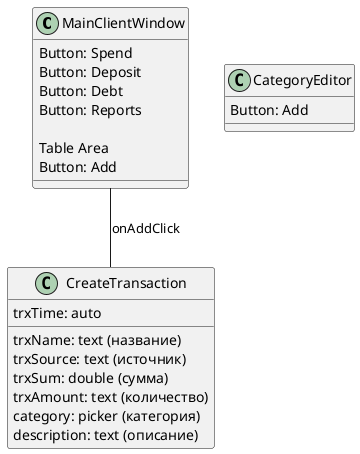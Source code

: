 @startuml

class MainClientWindow {
	Button: Spend
	Button: Deposit
	Button: Debt
	Button: Reports

	Table Area
	Button: Add
}

class CreateTransaction {
	trxTime: auto
	trxName: text (название)
	trxSource: text (источник)
	trxSum: double (сумма)
	trxAmount: text (количество)
	category: picker (категория)
	description: text (описание)
}

class CategoryEditor {
	Button: Add
}

MainClientWindow -- CreateTransaction : onAddClick

@enduml
